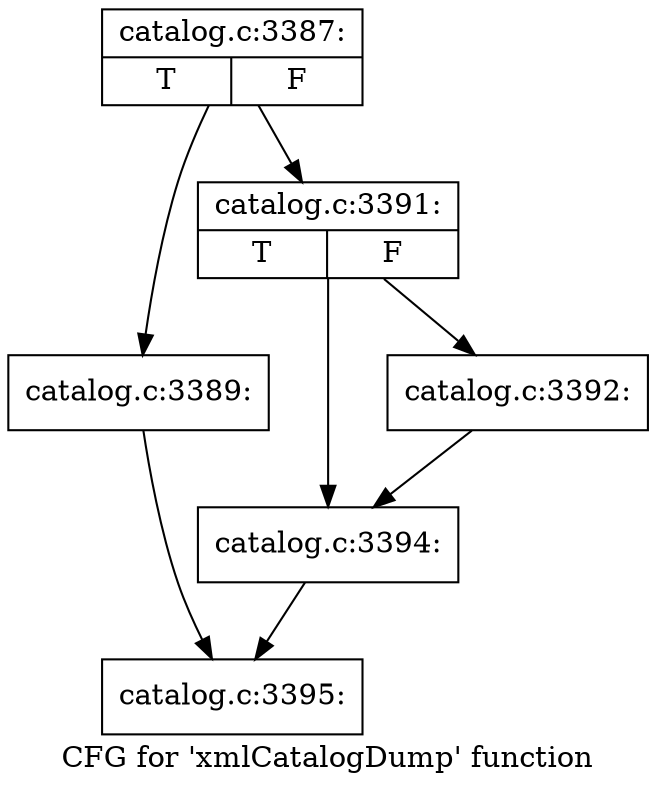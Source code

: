 digraph "CFG for 'xmlCatalogDump' function" {
	label="CFG for 'xmlCatalogDump' function";

	Node0x38e76a0 [shape=record,label="{catalog.c:3387:|{<s0>T|<s1>F}}"];
	Node0x38e76a0 -> Node0x38e7430;
	Node0x38e76a0 -> Node0x38e7480;
	Node0x38e7430 [shape=record,label="{catalog.c:3389:}"];
	Node0x38e7430 -> Node0x38e78c0;
	Node0x38e7480 [shape=record,label="{catalog.c:3391:|{<s0>T|<s1>F}}"];
	Node0x38e7480 -> Node0x38e95d0;
	Node0x38e7480 -> Node0x38e9580;
	Node0x38e9580 [shape=record,label="{catalog.c:3392:}"];
	Node0x38e9580 -> Node0x38e95d0;
	Node0x38e95d0 [shape=record,label="{catalog.c:3394:}"];
	Node0x38e95d0 -> Node0x38e78c0;
	Node0x38e78c0 [shape=record,label="{catalog.c:3395:}"];
}
